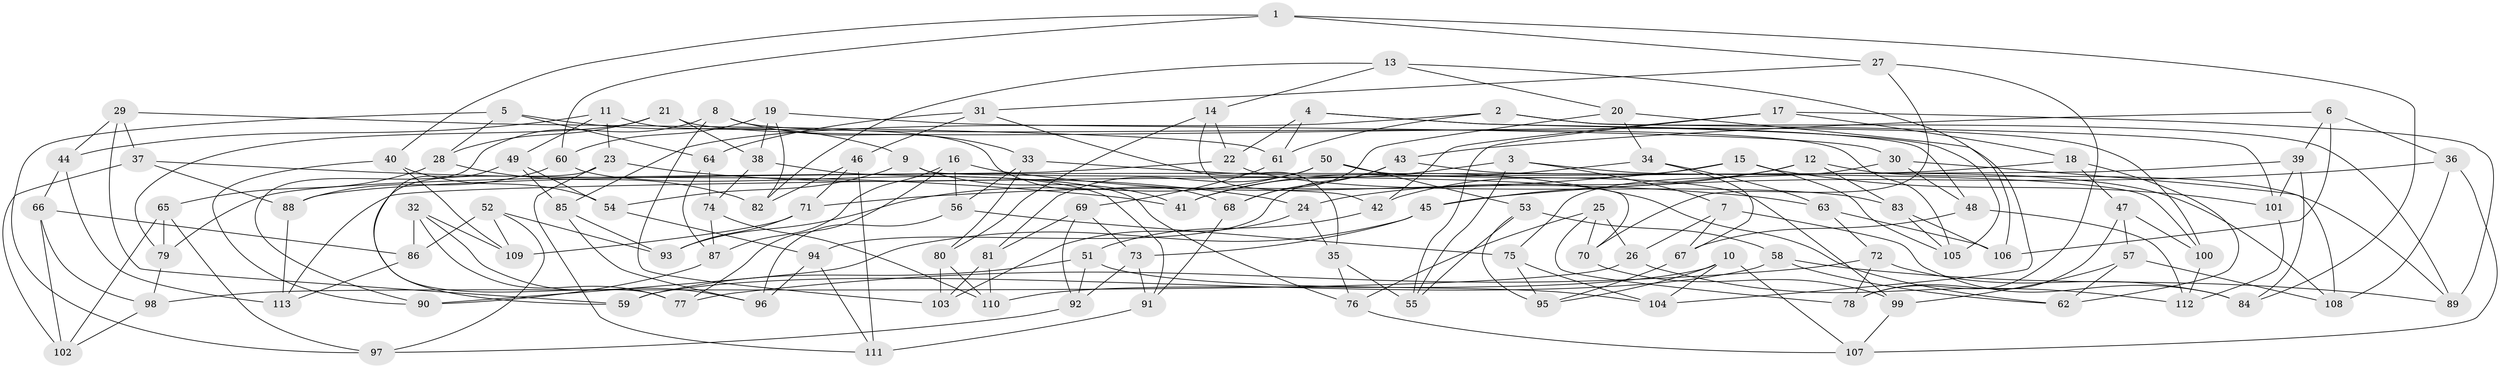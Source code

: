 // coarse degree distribution, {5: 0.28888888888888886, 7: 0.08888888888888889, 8: 0.044444444444444446, 4: 0.3111111111111111, 3: 0.08888888888888889, 10: 0.022222222222222223, 9: 0.044444444444444446, 6: 0.06666666666666667, 12: 0.022222222222222223, 11: 0.022222222222222223}
// Generated by graph-tools (version 1.1) at 2025/01/03/04/25 22:01:45]
// undirected, 113 vertices, 226 edges
graph export_dot {
graph [start="1"]
  node [color=gray90,style=filled];
  1;
  2;
  3;
  4;
  5;
  6;
  7;
  8;
  9;
  10;
  11;
  12;
  13;
  14;
  15;
  16;
  17;
  18;
  19;
  20;
  21;
  22;
  23;
  24;
  25;
  26;
  27;
  28;
  29;
  30;
  31;
  32;
  33;
  34;
  35;
  36;
  37;
  38;
  39;
  40;
  41;
  42;
  43;
  44;
  45;
  46;
  47;
  48;
  49;
  50;
  51;
  52;
  53;
  54;
  55;
  56;
  57;
  58;
  59;
  60;
  61;
  62;
  63;
  64;
  65;
  66;
  67;
  68;
  69;
  70;
  71;
  72;
  73;
  74;
  75;
  76;
  77;
  78;
  79;
  80;
  81;
  82;
  83;
  84;
  85;
  86;
  87;
  88;
  89;
  90;
  91;
  92;
  93;
  94;
  95;
  96;
  97;
  98;
  99;
  100;
  101;
  102;
  103;
  104;
  105;
  106;
  107;
  108;
  109;
  110;
  111;
  112;
  113;
  1 -- 40;
  1 -- 27;
  1 -- 60;
  1 -- 84;
  2 -- 89;
  2 -- 101;
  2 -- 61;
  2 -- 85;
  3 -- 108;
  3 -- 55;
  3 -- 7;
  3 -- 41;
  4 -- 22;
  4 -- 105;
  4 -- 61;
  4 -- 48;
  5 -- 97;
  5 -- 28;
  5 -- 9;
  5 -- 64;
  6 -- 106;
  6 -- 43;
  6 -- 36;
  6 -- 39;
  7 -- 84;
  7 -- 26;
  7 -- 67;
  8 -- 33;
  8 -- 90;
  8 -- 103;
  8 -- 105;
  9 -- 54;
  9 -- 41;
  9 -- 70;
  10 -- 104;
  10 -- 107;
  10 -- 110;
  10 -- 95;
  11 -- 23;
  11 -- 44;
  11 -- 49;
  11 -- 68;
  12 -- 24;
  12 -- 83;
  12 -- 45;
  12 -- 89;
  13 -- 106;
  13 -- 82;
  13 -- 14;
  13 -- 20;
  14 -- 22;
  14 -- 80;
  14 -- 42;
  15 -- 42;
  15 -- 105;
  15 -- 71;
  15 -- 101;
  16 -- 77;
  16 -- 56;
  16 -- 63;
  16 -- 87;
  17 -- 55;
  17 -- 42;
  17 -- 89;
  17 -- 18;
  18 -- 88;
  18 -- 62;
  18 -- 47;
  19 -- 60;
  19 -- 30;
  19 -- 38;
  19 -- 82;
  20 -- 104;
  20 -- 68;
  20 -- 34;
  21 -- 79;
  21 -- 28;
  21 -- 100;
  21 -- 38;
  22 -- 79;
  22 -- 83;
  23 -- 59;
  23 -- 111;
  23 -- 24;
  24 -- 103;
  24 -- 35;
  25 -- 70;
  25 -- 76;
  25 -- 78;
  25 -- 26;
  26 -- 112;
  26 -- 98;
  27 -- 70;
  27 -- 78;
  27 -- 31;
  28 -- 82;
  28 -- 65;
  29 -- 37;
  29 -- 59;
  29 -- 44;
  29 -- 61;
  30 -- 75;
  30 -- 108;
  30 -- 48;
  31 -- 64;
  31 -- 35;
  31 -- 46;
  32 -- 109;
  32 -- 77;
  32 -- 96;
  32 -- 86;
  33 -- 56;
  33 -- 62;
  33 -- 80;
  34 -- 67;
  34 -- 63;
  34 -- 41;
  35 -- 55;
  35 -- 76;
  36 -- 108;
  36 -- 107;
  36 -- 45;
  37 -- 88;
  37 -- 102;
  37 -- 41;
  38 -- 76;
  38 -- 74;
  39 -- 101;
  39 -- 84;
  39 -- 113;
  40 -- 109;
  40 -- 90;
  40 -- 54;
  42 -- 51;
  43 -- 94;
  43 -- 68;
  43 -- 100;
  44 -- 66;
  44 -- 113;
  45 -- 90;
  45 -- 73;
  46 -- 111;
  46 -- 82;
  46 -- 71;
  47 -- 57;
  47 -- 100;
  47 -- 78;
  48 -- 112;
  48 -- 67;
  49 -- 77;
  49 -- 54;
  49 -- 85;
  50 -- 81;
  50 -- 99;
  50 -- 93;
  50 -- 53;
  51 -- 92;
  51 -- 59;
  51 -- 104;
  52 -- 97;
  52 -- 86;
  52 -- 109;
  52 -- 93;
  53 -- 55;
  53 -- 95;
  53 -- 58;
  54 -- 94;
  56 -- 75;
  56 -- 96;
  57 -- 99;
  57 -- 108;
  57 -- 62;
  58 -- 59;
  58 -- 62;
  58 -- 89;
  60 -- 88;
  60 -- 91;
  61 -- 69;
  63 -- 72;
  63 -- 106;
  64 -- 87;
  64 -- 74;
  65 -- 79;
  65 -- 97;
  65 -- 102;
  66 -- 102;
  66 -- 86;
  66 -- 98;
  67 -- 95;
  68 -- 91;
  69 -- 73;
  69 -- 81;
  69 -- 92;
  70 -- 99;
  71 -- 93;
  71 -- 109;
  72 -- 84;
  72 -- 77;
  72 -- 78;
  73 -- 92;
  73 -- 91;
  74 -- 87;
  74 -- 110;
  75 -- 95;
  75 -- 104;
  76 -- 107;
  79 -- 98;
  80 -- 110;
  80 -- 103;
  81 -- 103;
  81 -- 110;
  83 -- 106;
  83 -- 105;
  85 -- 93;
  85 -- 96;
  86 -- 113;
  87 -- 90;
  88 -- 113;
  91 -- 111;
  92 -- 97;
  94 -- 111;
  94 -- 96;
  98 -- 102;
  99 -- 107;
  100 -- 112;
  101 -- 112;
}
